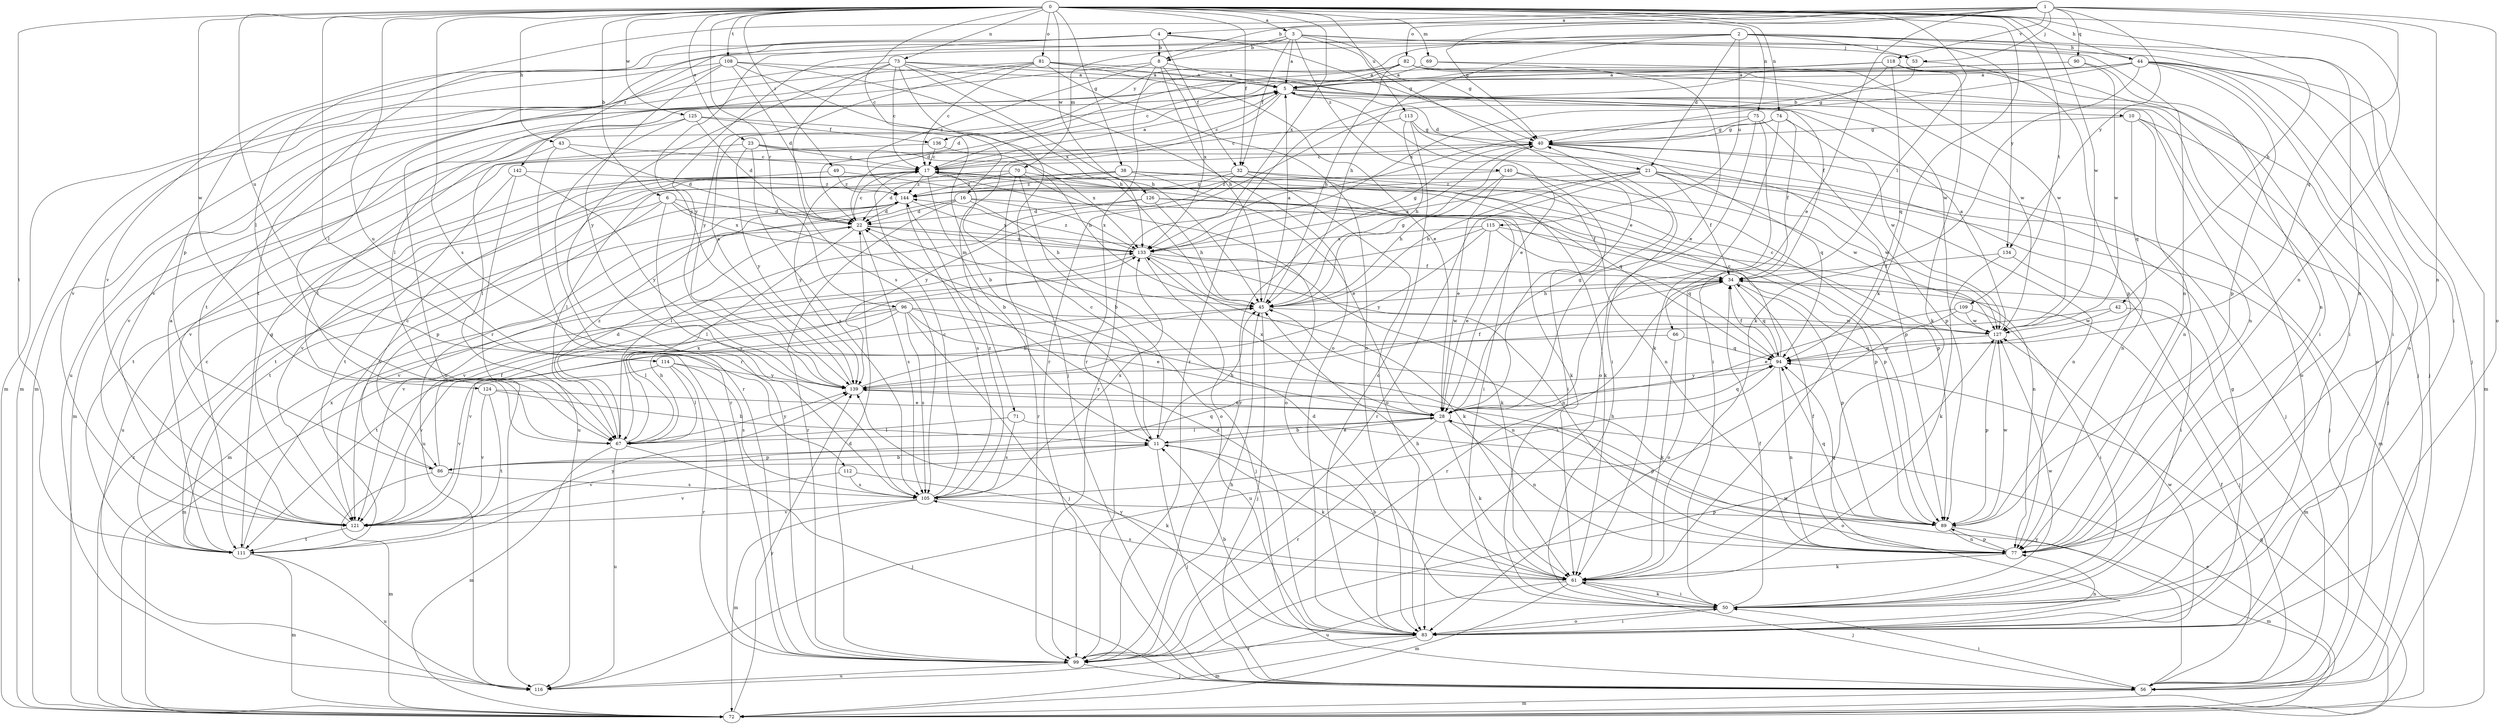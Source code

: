 strict digraph  {
0;
1;
2;
3;
4;
5;
6;
8;
10;
11;
16;
17;
21;
22;
23;
28;
32;
34;
38;
40;
42;
43;
44;
45;
49;
50;
53;
56;
61;
66;
67;
69;
70;
71;
72;
73;
74;
75;
77;
81;
82;
83;
86;
89;
90;
94;
96;
99;
105;
108;
109;
111;
112;
113;
114;
115;
116;
118;
121;
124;
125;
126;
127;
133;
134;
136;
139;
140;
142;
144;
0 -> 3  [label=a];
0 -> 6  [label=b];
0 -> 16  [label=c];
0 -> 23  [label=e];
0 -> 32  [label=f];
0 -> 38  [label=g];
0 -> 42  [label=h];
0 -> 43  [label=h];
0 -> 44  [label=h];
0 -> 49  [label=i];
0 -> 61  [label=k];
0 -> 66  [label=l];
0 -> 69  [label=m];
0 -> 73  [label=n];
0 -> 74  [label=n];
0 -> 75  [label=n];
0 -> 77  [label=n];
0 -> 81  [label=o];
0 -> 96  [label=r];
0 -> 99  [label=r];
0 -> 105  [label=s];
0 -> 108  [label=t];
0 -> 109  [label=t];
0 -> 111  [label=t];
0 -> 112  [label=u];
0 -> 113  [label=u];
0 -> 114  [label=u];
0 -> 124  [label=w];
0 -> 125  [label=w];
0 -> 126  [label=w];
0 -> 127  [label=w];
0 -> 133  [label=x];
1 -> 4  [label=a];
1 -> 8  [label=b];
1 -> 28  [label=e];
1 -> 40  [label=g];
1 -> 53  [label=j];
1 -> 67  [label=l];
1 -> 77  [label=n];
1 -> 82  [label=o];
1 -> 83  [label=o];
1 -> 90  [label=q];
1 -> 94  [label=q];
1 -> 118  [label=v];
1 -> 134  [label=y];
2 -> 21  [label=d];
2 -> 44  [label=h];
2 -> 45  [label=h];
2 -> 50  [label=i];
2 -> 53  [label=j];
2 -> 77  [label=n];
2 -> 86  [label=p];
2 -> 115  [label=u];
2 -> 134  [label=y];
2 -> 136  [label=y];
2 -> 139  [label=y];
3 -> 5  [label=a];
3 -> 8  [label=b];
3 -> 28  [label=e];
3 -> 32  [label=f];
3 -> 40  [label=g];
3 -> 53  [label=j];
3 -> 67  [label=l];
3 -> 70  [label=m];
3 -> 77  [label=n];
3 -> 140  [label=z];
4 -> 8  [label=b];
4 -> 32  [label=f];
4 -> 40  [label=g];
4 -> 56  [label=j];
4 -> 111  [label=t];
4 -> 121  [label=v];
4 -> 139  [label=y];
4 -> 142  [label=z];
5 -> 10  [label=b];
5 -> 17  [label=c];
5 -> 22  [label=d];
5 -> 28  [label=e];
5 -> 71  [label=m];
5 -> 77  [label=n];
5 -> 83  [label=o];
5 -> 21  [label=d];
6 -> 22  [label=d];
6 -> 83  [label=o];
6 -> 86  [label=p];
6 -> 105  [label=s];
6 -> 121  [label=v];
6 -> 133  [label=x];
8 -> 5  [label=a];
8 -> 45  [label=h];
8 -> 99  [label=r];
8 -> 111  [label=t];
8 -> 133  [label=x];
8 -> 144  [label=z];
10 -> 40  [label=g];
10 -> 56  [label=j];
10 -> 77  [label=n];
10 -> 83  [label=o];
10 -> 94  [label=q];
11 -> 17  [label=c];
11 -> 28  [label=e];
11 -> 45  [label=h];
11 -> 56  [label=j];
11 -> 61  [label=k];
11 -> 86  [label=p];
11 -> 121  [label=v];
16 -> 22  [label=d];
16 -> 45  [label=h];
16 -> 72  [label=m];
16 -> 89  [label=p];
16 -> 99  [label=r];
16 -> 133  [label=x];
17 -> 5  [label=a];
17 -> 11  [label=b];
17 -> 50  [label=i];
17 -> 89  [label=p];
17 -> 116  [label=u];
17 -> 139  [label=y];
17 -> 144  [label=z];
21 -> 34  [label=f];
21 -> 45  [label=h];
21 -> 56  [label=j];
21 -> 72  [label=m];
21 -> 99  [label=r];
21 -> 127  [label=w];
21 -> 133  [label=x];
21 -> 144  [label=z];
22 -> 17  [label=c];
22 -> 61  [label=k];
22 -> 67  [label=l];
22 -> 105  [label=s];
22 -> 121  [label=v];
22 -> 133  [label=x];
23 -> 17  [label=c];
23 -> 67  [label=l];
23 -> 89  [label=p];
23 -> 105  [label=s];
23 -> 133  [label=x];
23 -> 139  [label=y];
28 -> 11  [label=b];
28 -> 40  [label=g];
28 -> 61  [label=k];
28 -> 67  [label=l];
28 -> 77  [label=n];
28 -> 89  [label=p];
28 -> 94  [label=q];
28 -> 99  [label=r];
28 -> 133  [label=x];
32 -> 61  [label=k];
32 -> 77  [label=n];
32 -> 83  [label=o];
32 -> 111  [label=t];
32 -> 139  [label=y];
32 -> 144  [label=z];
34 -> 45  [label=h];
34 -> 56  [label=j];
34 -> 83  [label=o];
34 -> 89  [label=p];
34 -> 94  [label=q];
34 -> 99  [label=r];
38 -> 28  [label=e];
38 -> 67  [label=l];
38 -> 77  [label=n];
38 -> 89  [label=p];
38 -> 121  [label=v];
38 -> 144  [label=z];
40 -> 17  [label=c];
40 -> 56  [label=j];
40 -> 77  [label=n];
40 -> 94  [label=q];
40 -> 99  [label=r];
42 -> 72  [label=m];
42 -> 121  [label=v];
42 -> 127  [label=w];
43 -> 17  [label=c];
43 -> 22  [label=d];
43 -> 67  [label=l];
43 -> 99  [label=r];
44 -> 5  [label=a];
44 -> 50  [label=i];
44 -> 56  [label=j];
44 -> 61  [label=k];
44 -> 67  [label=l];
44 -> 72  [label=m];
44 -> 83  [label=o];
44 -> 89  [label=p];
44 -> 99  [label=r];
44 -> 121  [label=v];
45 -> 5  [label=a];
45 -> 40  [label=g];
45 -> 56  [label=j];
45 -> 127  [label=w];
49 -> 94  [label=q];
49 -> 111  [label=t];
49 -> 144  [label=z];
50 -> 22  [label=d];
50 -> 34  [label=f];
50 -> 61  [label=k];
50 -> 83  [label=o];
50 -> 127  [label=w];
53 -> 89  [label=p];
53 -> 133  [label=x];
56 -> 34  [label=f];
56 -> 50  [label=i];
56 -> 72  [label=m];
56 -> 139  [label=y];
61 -> 11  [label=b];
61 -> 45  [label=h];
61 -> 50  [label=i];
61 -> 56  [label=j];
61 -> 72  [label=m];
61 -> 105  [label=s];
61 -> 116  [label=u];
66 -> 61  [label=k];
66 -> 94  [label=q];
66 -> 121  [label=v];
67 -> 22  [label=d];
67 -> 45  [label=h];
67 -> 56  [label=j];
67 -> 72  [label=m];
67 -> 116  [label=u];
67 -> 133  [label=x];
67 -> 139  [label=y];
67 -> 144  [label=z];
69 -> 5  [label=a];
69 -> 28  [label=e];
69 -> 127  [label=w];
70 -> 11  [label=b];
70 -> 22  [label=d];
70 -> 61  [label=k];
70 -> 83  [label=o];
70 -> 99  [label=r];
70 -> 144  [label=z];
71 -> 67  [label=l];
71 -> 83  [label=o];
71 -> 105  [label=s];
72 -> 28  [label=e];
72 -> 94  [label=q];
72 -> 139  [label=y];
72 -> 144  [label=z];
73 -> 5  [label=a];
73 -> 17  [label=c];
73 -> 45  [label=h];
73 -> 56  [label=j];
73 -> 72  [label=m];
73 -> 83  [label=o];
73 -> 99  [label=r];
73 -> 105  [label=s];
73 -> 127  [label=w];
74 -> 34  [label=f];
74 -> 40  [label=g];
74 -> 61  [label=k];
74 -> 121  [label=v];
74 -> 127  [label=w];
75 -> 40  [label=g];
75 -> 50  [label=i];
75 -> 83  [label=o];
75 -> 89  [label=p];
75 -> 99  [label=r];
77 -> 34  [label=f];
77 -> 61  [label=k];
77 -> 89  [label=p];
77 -> 94  [label=q];
81 -> 5  [label=a];
81 -> 17  [label=c];
81 -> 28  [label=e];
81 -> 34  [label=f];
81 -> 72  [label=m];
81 -> 83  [label=o];
81 -> 116  [label=u];
81 -> 139  [label=y];
82 -> 5  [label=a];
82 -> 22  [label=d];
82 -> 45  [label=h];
82 -> 50  [label=i];
82 -> 56  [label=j];
82 -> 116  [label=u];
82 -> 127  [label=w];
83 -> 11  [label=b];
83 -> 22  [label=d];
83 -> 40  [label=g];
83 -> 50  [label=i];
83 -> 72  [label=m];
83 -> 77  [label=n];
83 -> 99  [label=r];
83 -> 127  [label=w];
83 -> 139  [label=y];
86 -> 11  [label=b];
86 -> 17  [label=c];
86 -> 34  [label=f];
86 -> 72  [label=m];
86 -> 94  [label=q];
86 -> 105  [label=s];
89 -> 45  [label=h];
89 -> 72  [label=m];
89 -> 77  [label=n];
89 -> 94  [label=q];
89 -> 127  [label=w];
90 -> 5  [label=a];
90 -> 77  [label=n];
90 -> 99  [label=r];
90 -> 127  [label=w];
94 -> 17  [label=c];
94 -> 34  [label=f];
94 -> 77  [label=n];
94 -> 105  [label=s];
94 -> 139  [label=y];
96 -> 28  [label=e];
96 -> 56  [label=j];
96 -> 67  [label=l];
96 -> 72  [label=m];
96 -> 77  [label=n];
96 -> 105  [label=s];
96 -> 111  [label=t];
96 -> 127  [label=w];
99 -> 22  [label=d];
99 -> 45  [label=h];
99 -> 56  [label=j];
99 -> 116  [label=u];
99 -> 127  [label=w];
105 -> 17  [label=c];
105 -> 72  [label=m];
105 -> 89  [label=p];
105 -> 121  [label=v];
105 -> 133  [label=x];
105 -> 144  [label=z];
108 -> 5  [label=a];
108 -> 22  [label=d];
108 -> 45  [label=h];
108 -> 72  [label=m];
108 -> 121  [label=v];
108 -> 133  [label=x];
108 -> 139  [label=y];
109 -> 28  [label=e];
109 -> 50  [label=i];
109 -> 116  [label=u];
109 -> 127  [label=w];
111 -> 5  [label=a];
111 -> 17  [label=c];
111 -> 72  [label=m];
111 -> 116  [label=u];
111 -> 133  [label=x];
111 -> 139  [label=y];
112 -> 61  [label=k];
112 -> 105  [label=s];
112 -> 121  [label=v];
113 -> 17  [label=c];
113 -> 40  [label=g];
113 -> 45  [label=h];
113 -> 50  [label=i];
113 -> 83  [label=o];
114 -> 67  [label=l];
114 -> 99  [label=r];
114 -> 105  [label=s];
114 -> 121  [label=v];
114 -> 139  [label=y];
115 -> 28  [label=e];
115 -> 77  [label=n];
115 -> 94  [label=q];
115 -> 121  [label=v];
115 -> 133  [label=x];
115 -> 139  [label=y];
118 -> 5  [label=a];
118 -> 17  [label=c];
118 -> 40  [label=g];
118 -> 50  [label=i];
118 -> 61  [label=k];
118 -> 94  [label=q];
121 -> 40  [label=g];
121 -> 111  [label=t];
124 -> 11  [label=b];
124 -> 28  [label=e];
124 -> 111  [label=t];
124 -> 121  [label=v];
125 -> 11  [label=b];
125 -> 22  [label=d];
125 -> 72  [label=m];
125 -> 99  [label=r];
125 -> 136  [label=f];
126 -> 22  [label=d];
126 -> 34  [label=f];
126 -> 45  [label=h];
126 -> 67  [label=l];
126 -> 89  [label=p];
127 -> 5  [label=a];
127 -> 17  [label=c];
127 -> 89  [label=p];
127 -> 94  [label=q];
133 -> 34  [label=f];
133 -> 40  [label=g];
133 -> 56  [label=j];
133 -> 61  [label=k];
133 -> 77  [label=n];
133 -> 121  [label=v];
133 -> 144  [label=z];
134 -> 34  [label=f];
134 -> 50  [label=i];
134 -> 61  [label=k];
136 -> 17  [label=c];
136 -> 45  [label=h];
136 -> 121  [label=v];
139 -> 5  [label=a];
139 -> 28  [label=e];
139 -> 34  [label=f];
139 -> 45  [label=h];
140 -> 28  [label=e];
140 -> 45  [label=h];
140 -> 50  [label=i];
140 -> 127  [label=w];
140 -> 144  [label=z];
142 -> 111  [label=t];
142 -> 116  [label=u];
142 -> 139  [label=y];
142 -> 144  [label=z];
144 -> 22  [label=d];
144 -> 105  [label=s];
144 -> 111  [label=t];
144 -> 116  [label=u];
144 -> 133  [label=x];
}
